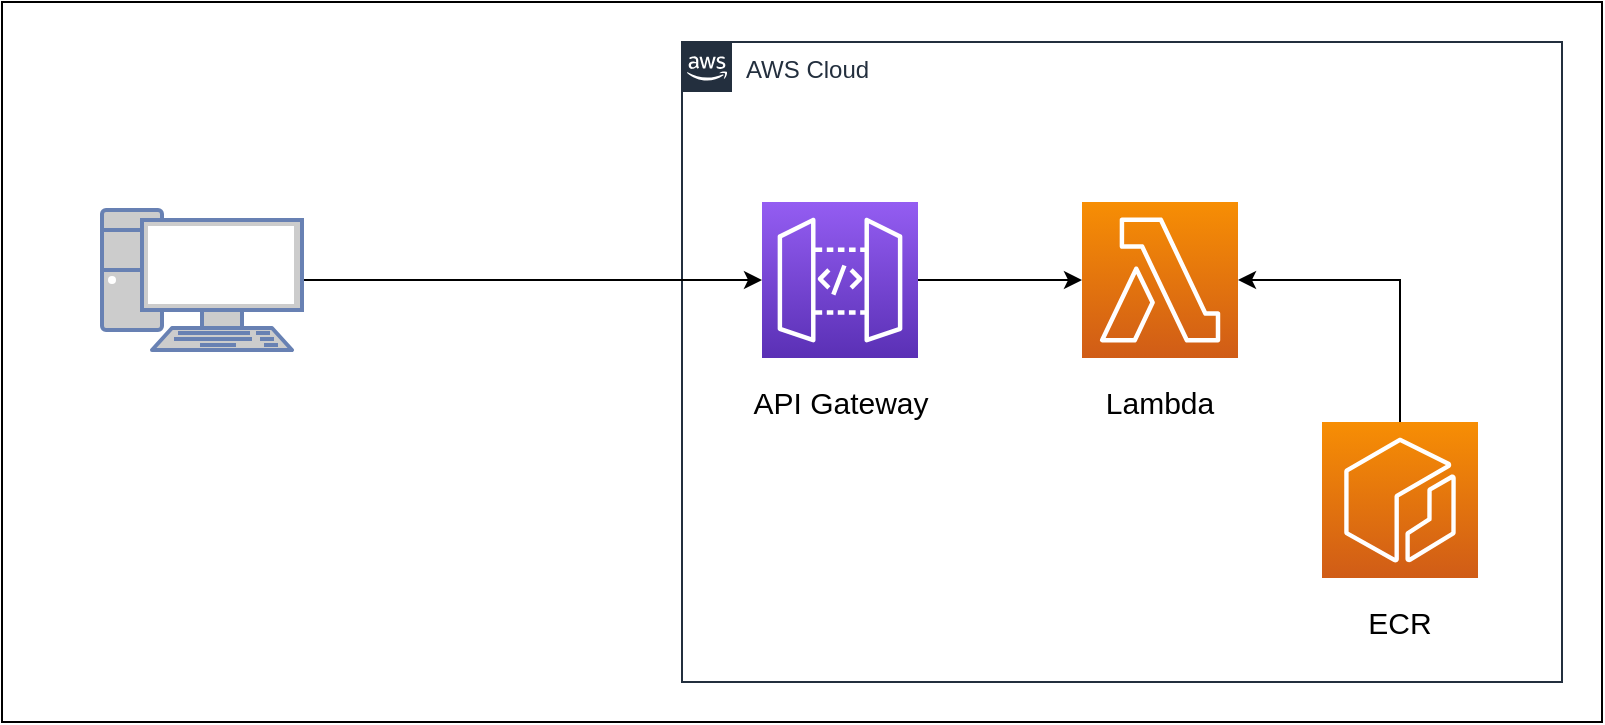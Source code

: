 <mxfile version="14.5.8" type="device"><diagram id="Ht1M8jgEwFfnCIfOTk4-" name="Page-1"><mxGraphModel dx="1351" dy="731" grid="1" gridSize="10" guides="1" tooltips="1" connect="1" arrows="1" fold="1" page="1" pageScale="1" pageWidth="1169" pageHeight="827" math="0" shadow="0"><root><mxCell id="0"/><mxCell id="1" parent="0"/><mxCell id="2WRqzYT79AWNz7VokrH3-13" value="" style="rounded=0;whiteSpace=wrap;html=1;" vertex="1" parent="1"><mxGeometry x="340" y="180" width="800" height="360" as="geometry"/></mxCell><mxCell id="UEzPUAAOIrF-is8g5C7q-75" value="AWS Cloud" style="points=[[0,0],[0.25,0],[0.5,0],[0.75,0],[1,0],[1,0.25],[1,0.5],[1,0.75],[1,1],[0.75,1],[0.5,1],[0.25,1],[0,1],[0,0.75],[0,0.5],[0,0.25]];outlineConnect=0;gradientColor=none;html=1;whiteSpace=wrap;fontSize=12;fontStyle=0;shape=mxgraph.aws4.group;grIcon=mxgraph.aws4.group_aws_cloud_alt;strokeColor=#232F3E;fillColor=none;verticalAlign=top;align=left;spacingLeft=30;fontColor=#232F3E;dashed=0;labelBackgroundColor=#ffffff;" parent="1" vertex="1"><mxGeometry x="680" y="200" width="440" height="320" as="geometry"/></mxCell><mxCell id="2WRqzYT79AWNz7VokrH3-1" value="" style="points=[[0,0,0],[0.25,0,0],[0.5,0,0],[0.75,0,0],[1,0,0],[0,1,0],[0.25,1,0],[0.5,1,0],[0.75,1,0],[1,1,0],[0,0.25,0],[0,0.5,0],[0,0.75,0],[1,0.25,0],[1,0.5,0],[1,0.75,0]];outlineConnect=0;fontColor=#232F3E;gradientColor=#F78E04;gradientDirection=north;fillColor=#D05C17;strokeColor=#ffffff;dashed=0;verticalLabelPosition=bottom;verticalAlign=top;align=center;html=1;fontSize=12;fontStyle=0;aspect=fixed;shape=mxgraph.aws4.resourceIcon;resIcon=mxgraph.aws4.lambda;" vertex="1" parent="1"><mxGeometry x="880" y="280" width="78" height="78" as="geometry"/></mxCell><mxCell id="2WRqzYT79AWNz7VokrH3-11" style="edgeStyle=orthogonalEdgeStyle;rounded=0;orthogonalLoop=1;jettySize=auto;html=1;" edge="1" parent="1" source="2WRqzYT79AWNz7VokrH3-2" target="2WRqzYT79AWNz7VokrH3-1"><mxGeometry relative="1" as="geometry"/></mxCell><mxCell id="2WRqzYT79AWNz7VokrH3-2" value="" style="points=[[0,0,0],[0.25,0,0],[0.5,0,0],[0.75,0,0],[1,0,0],[0,1,0],[0.25,1,0],[0.5,1,0],[0.75,1,0],[1,1,0],[0,0.25,0],[0,0.5,0],[0,0.75,0],[1,0.25,0],[1,0.5,0],[1,0.75,0]];outlineConnect=0;fontColor=#232F3E;gradientColor=#945DF2;gradientDirection=north;fillColor=#5A30B5;strokeColor=#ffffff;dashed=0;verticalLabelPosition=bottom;verticalAlign=top;align=center;html=1;fontSize=12;fontStyle=0;aspect=fixed;shape=mxgraph.aws4.resourceIcon;resIcon=mxgraph.aws4.api_gateway;" vertex="1" parent="1"><mxGeometry x="720" y="280" width="78" height="78" as="geometry"/></mxCell><mxCell id="2WRqzYT79AWNz7VokrH3-12" style="edgeStyle=orthogonalEdgeStyle;rounded=0;orthogonalLoop=1;jettySize=auto;html=1;entryX=1;entryY=0.5;entryDx=0;entryDy=0;entryPerimeter=0;" edge="1" parent="1" source="2WRqzYT79AWNz7VokrH3-3" target="2WRqzYT79AWNz7VokrH3-1"><mxGeometry relative="1" as="geometry"><Array as="points"><mxPoint x="1039" y="319"/></Array></mxGeometry></mxCell><mxCell id="2WRqzYT79AWNz7VokrH3-3" value="" style="points=[[0,0,0],[0.25,0,0],[0.5,0,0],[0.75,0,0],[1,0,0],[0,1,0],[0.25,1,0],[0.5,1,0],[0.75,1,0],[1,1,0],[0,0.25,0],[0,0.5,0],[0,0.75,0],[1,0.25,0],[1,0.5,0],[1,0.75,0]];outlineConnect=0;fontColor=#232F3E;gradientColor=#F78E04;gradientDirection=north;fillColor=#D05C17;strokeColor=#ffffff;dashed=0;verticalLabelPosition=bottom;verticalAlign=top;align=center;html=1;fontSize=12;fontStyle=0;aspect=fixed;shape=mxgraph.aws4.resourceIcon;resIcon=mxgraph.aws4.ecr;" vertex="1" parent="1"><mxGeometry x="1000" y="390" width="78" height="78" as="geometry"/></mxCell><mxCell id="2WRqzYT79AWNz7VokrH3-4" value="&lt;font style=&quot;font-size: 15px&quot;&gt;ECR&lt;/font&gt;" style="text;html=1;strokeColor=none;fillColor=none;align=center;verticalAlign=middle;whiteSpace=wrap;rounded=0;" vertex="1" parent="1"><mxGeometry x="1019" y="480" width="40" height="20" as="geometry"/></mxCell><mxCell id="2WRqzYT79AWNz7VokrH3-5" value="&lt;font style=&quot;font-size: 15px&quot;&gt;Lambda&lt;/font&gt;" style="text;html=1;strokeColor=none;fillColor=none;align=center;verticalAlign=middle;whiteSpace=wrap;rounded=0;" vertex="1" parent="1"><mxGeometry x="899" y="370" width="40" height="20" as="geometry"/></mxCell><mxCell id="2WRqzYT79AWNz7VokrH3-8" value="&lt;font style=&quot;font-size: 15px&quot;&gt;API Gateway&lt;/font&gt;" style="text;html=1;strokeColor=none;fillColor=none;align=center;verticalAlign=middle;whiteSpace=wrap;rounded=0;" vertex="1" parent="1"><mxGeometry x="708.5" y="370" width="101" height="20" as="geometry"/></mxCell><mxCell id="2WRqzYT79AWNz7VokrH3-10" style="edgeStyle=orthogonalEdgeStyle;rounded=0;orthogonalLoop=1;jettySize=auto;html=1;entryX=0;entryY=0.5;entryDx=0;entryDy=0;entryPerimeter=0;" edge="1" parent="1" source="2WRqzYT79AWNz7VokrH3-9" target="2WRqzYT79AWNz7VokrH3-2"><mxGeometry relative="1" as="geometry"/></mxCell><mxCell id="2WRqzYT79AWNz7VokrH3-9" value="" style="fontColor=#0066CC;verticalAlign=top;verticalLabelPosition=bottom;labelPosition=center;align=center;html=1;outlineConnect=0;fillColor=#CCCCCC;strokeColor=#6881B3;gradientColor=none;gradientDirection=north;strokeWidth=2;shape=mxgraph.networks.pc;" vertex="1" parent="1"><mxGeometry x="390" y="284" width="100" height="70" as="geometry"/></mxCell></root></mxGraphModel></diagram></mxfile>